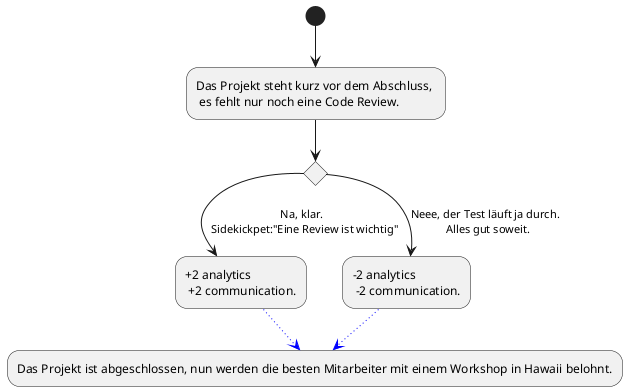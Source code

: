@startuml
(*) --> "Das Projekt steht kurz vor dem Abschluss, \n es fehlt nur noch eine Code Review." as ende
if "" then 
--> [Na, klar. \n Sidekickpet:"Eine Review ist wichtig"] "+2 analytics \n +2 communication." as good
else 
--> [Neee, der Test läuft ja durch. \n Alles gut soweit.] "-2 analytics \n -2 communication."
-[#blue,dotted]-> "Das Projekt ist abgeschlossen, nun werden die besten Mitarbeiter mit einem Workshop in Hawaii belohnt." as shop
good -[#blue,dotted]-> shop
@enduml